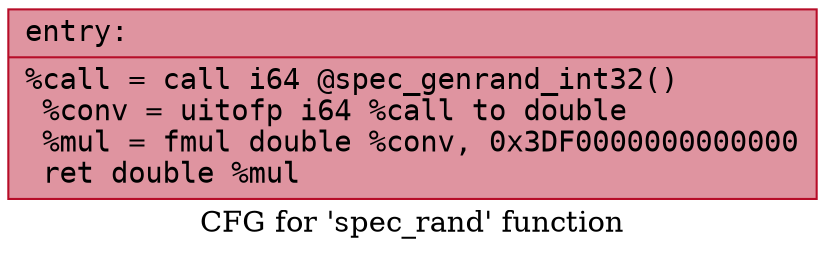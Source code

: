 digraph "CFG for 'spec_rand' function" {
	label="CFG for 'spec_rand' function";

	Node0x5614a63d72f0 [shape=record,color="#b70d28ff", style=filled, fillcolor="#b70d2870" fontname="Courier",label="{entry:\l|  %call = call i64 @spec_genrand_int32()\l  %conv = uitofp i64 %call to double\l  %mul = fmul double %conv, 0x3DF0000000000000\l  ret double %mul\l}"];
}
